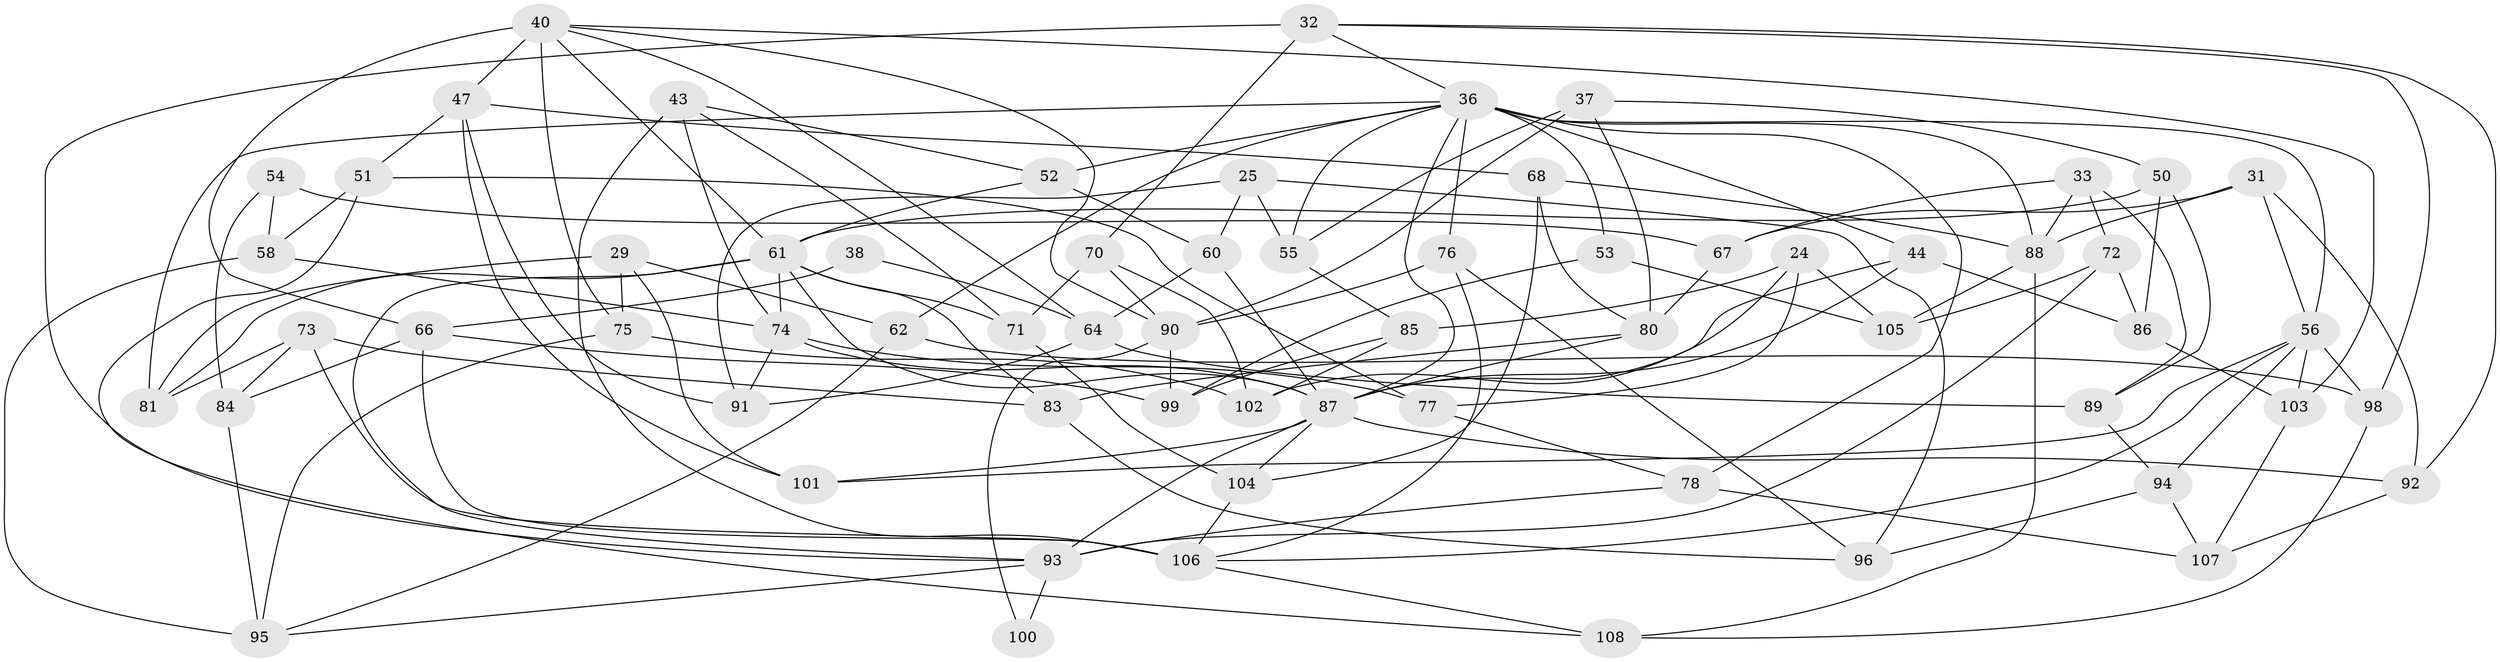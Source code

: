 // original degree distribution, {4: 1.0}
// Generated by graph-tools (version 1.1) at 2025/01/03/04/25 22:01:38]
// undirected, 64 vertices, 147 edges
graph export_dot {
graph [start="1"]
  node [color=gray90,style=filled];
  24;
  25;
  29;
  31;
  32 [super="+11"];
  33;
  36 [super="+26+34"];
  37;
  38;
  40 [super="+13+30"];
  43 [super="+1+28"];
  44;
  47 [super="+45"];
  50;
  51;
  52;
  53;
  54;
  55;
  56 [super="+10+20"];
  58 [super="+15"];
  60;
  61 [super="+42"];
  62;
  64 [super="+46"];
  66 [super="+35"];
  67 [super="+17"];
  68;
  70;
  71 [super="+48"];
  72;
  73;
  74 [super="+41"];
  75;
  76;
  77;
  78;
  80 [super="+8"];
  81;
  83;
  84;
  85;
  86;
  87 [super="+49+57"];
  88 [super="+7+69"];
  89;
  90 [super="+65"];
  91;
  92;
  93 [super="+39+82"];
  94;
  95 [super="+63"];
  96;
  98;
  99 [super="+6"];
  100;
  101;
  102;
  103;
  104 [super="+3"];
  105;
  106 [super="+12+19+97"];
  107;
  108 [super="+79"];
  24 -- 105;
  24 -- 85;
  24 -- 77;
  24 -- 87;
  25 -- 60;
  25 -- 96;
  25 -- 91;
  25 -- 55;
  29 -- 101;
  29 -- 75;
  29 -- 81;
  29 -- 62;
  31 -- 92;
  31 -- 67;
  31 -- 88;
  31 -- 56;
  32 -- 93 [weight=2];
  32 -- 70;
  32 -- 98;
  32 -- 92;
  32 -- 36;
  33 -- 72;
  33 -- 89;
  33 -- 67;
  33 -- 88;
  36 -- 78;
  36 -- 56 [weight=2];
  36 -- 52;
  36 -- 55;
  36 -- 62;
  36 -- 76;
  36 -- 44;
  36 -- 81;
  36 -- 53;
  36 -- 87;
  36 -- 88 [weight=2];
  37 -- 50;
  37 -- 55;
  37 -- 80;
  37 -- 90;
  38 -- 66 [weight=2];
  38 -- 64 [weight=2];
  40 -- 103;
  40 -- 75;
  40 -- 90;
  40 -- 64;
  40 -- 47 [weight=2];
  40 -- 66;
  40 -- 61;
  43 -- 74 [weight=2];
  43 -- 71 [weight=2];
  43 -- 106 [weight=3];
  43 -- 52;
  44 -- 86;
  44 -- 102;
  44 -- 87;
  47 -- 91;
  47 -- 51;
  47 -- 68;
  47 -- 101;
  50 -- 89;
  50 -- 86;
  50 -- 61;
  51 -- 108;
  51 -- 77;
  51 -- 58;
  52 -- 60;
  52 -- 61;
  53 -- 99 [weight=2];
  53 -- 105;
  54 -- 84;
  54 -- 67 [weight=2];
  54 -- 58;
  55 -- 85;
  56 -- 98;
  56 -- 101;
  56 -- 103;
  56 -- 94;
  56 -- 106;
  58 -- 95 [weight=2];
  58 -- 74 [weight=2];
  60 -- 64;
  60 -- 87;
  61 -- 81;
  61 -- 74;
  61 -- 87 [weight=2];
  61 -- 71;
  61 -- 83;
  61 -- 93;
  62 -- 98;
  62 -- 95;
  64 -- 91;
  64 -- 89;
  66 -- 99;
  66 -- 84;
  66 -- 106;
  67 -- 80 [weight=2];
  68 -- 80;
  68 -- 104;
  68 -- 88;
  70 -- 102;
  70 -- 90;
  70 -- 71;
  71 -- 104 [weight=2];
  72 -- 105;
  72 -- 86;
  72 -- 93;
  73 -- 83;
  73 -- 84;
  73 -- 81;
  73 -- 106;
  74 -- 91;
  74 -- 87;
  74 -- 77;
  75 -- 102;
  75 -- 95;
  76 -- 96;
  76 -- 90;
  76 -- 106;
  77 -- 78;
  78 -- 107;
  78 -- 93;
  80 -- 87;
  80 -- 83;
  83 -- 96;
  84 -- 95;
  85 -- 102;
  85 -- 99;
  86 -- 103;
  87 -- 93 [weight=2];
  87 -- 104 [weight=2];
  87 -- 101;
  87 -- 92;
  88 -- 105;
  88 -- 108 [weight=2];
  89 -- 94;
  90 -- 99 [weight=2];
  90 -- 100 [weight=2];
  92 -- 107;
  93 -- 100 [weight=2];
  93 -- 95;
  94 -- 107;
  94 -- 96;
  98 -- 108;
  103 -- 107;
  104 -- 106;
  106 -- 108 [weight=2];
}
